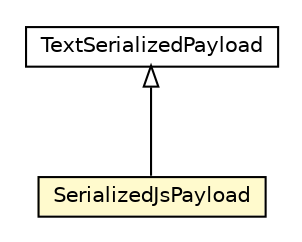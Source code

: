 #!/usr/local/bin/dot
#
# Class diagram 
# Generated by UMLGraph version R5_6-24-gf6e263 (http://www.umlgraph.org/)
#

digraph G {
	edge [fontname="Helvetica",fontsize=10,labelfontname="Helvetica",labelfontsize=10];
	node [fontname="Helvetica",fontsize=10,shape=plaintext];
	nodesep=0.25;
	ranksep=0.5;
	// io.reinert.requestor.core.payload.TextSerializedPayload
	c73511 [label=<<table title="io.reinert.requestor.core.payload.TextSerializedPayload" border="0" cellborder="1" cellspacing="0" cellpadding="2" port="p" href="../../core/payload/TextSerializedPayload.html">
		<tr><td><table border="0" cellspacing="0" cellpadding="1">
<tr><td align="center" balign="center"> TextSerializedPayload </td></tr>
		</table></td></tr>
		</table>>, URL="../../core/payload/TextSerializedPayload.html", fontname="Helvetica", fontcolor="black", fontsize=10.0];
	// io.reinert.requestor.gwt.payload.SerializedJsPayload
	c73571 [label=<<table title="io.reinert.requestor.gwt.payload.SerializedJsPayload" border="0" cellborder="1" cellspacing="0" cellpadding="2" port="p" bgcolor="lemonChiffon" href="./SerializedJsPayload.html">
		<tr><td><table border="0" cellspacing="0" cellpadding="1">
<tr><td align="center" balign="center"> SerializedJsPayload </td></tr>
		</table></td></tr>
		</table>>, URL="./SerializedJsPayload.html", fontname="Helvetica", fontcolor="black", fontsize=10.0];
	//io.reinert.requestor.gwt.payload.SerializedJsPayload extends io.reinert.requestor.core.payload.TextSerializedPayload
	c73511:p -> c73571:p [dir=back,arrowtail=empty];
}

